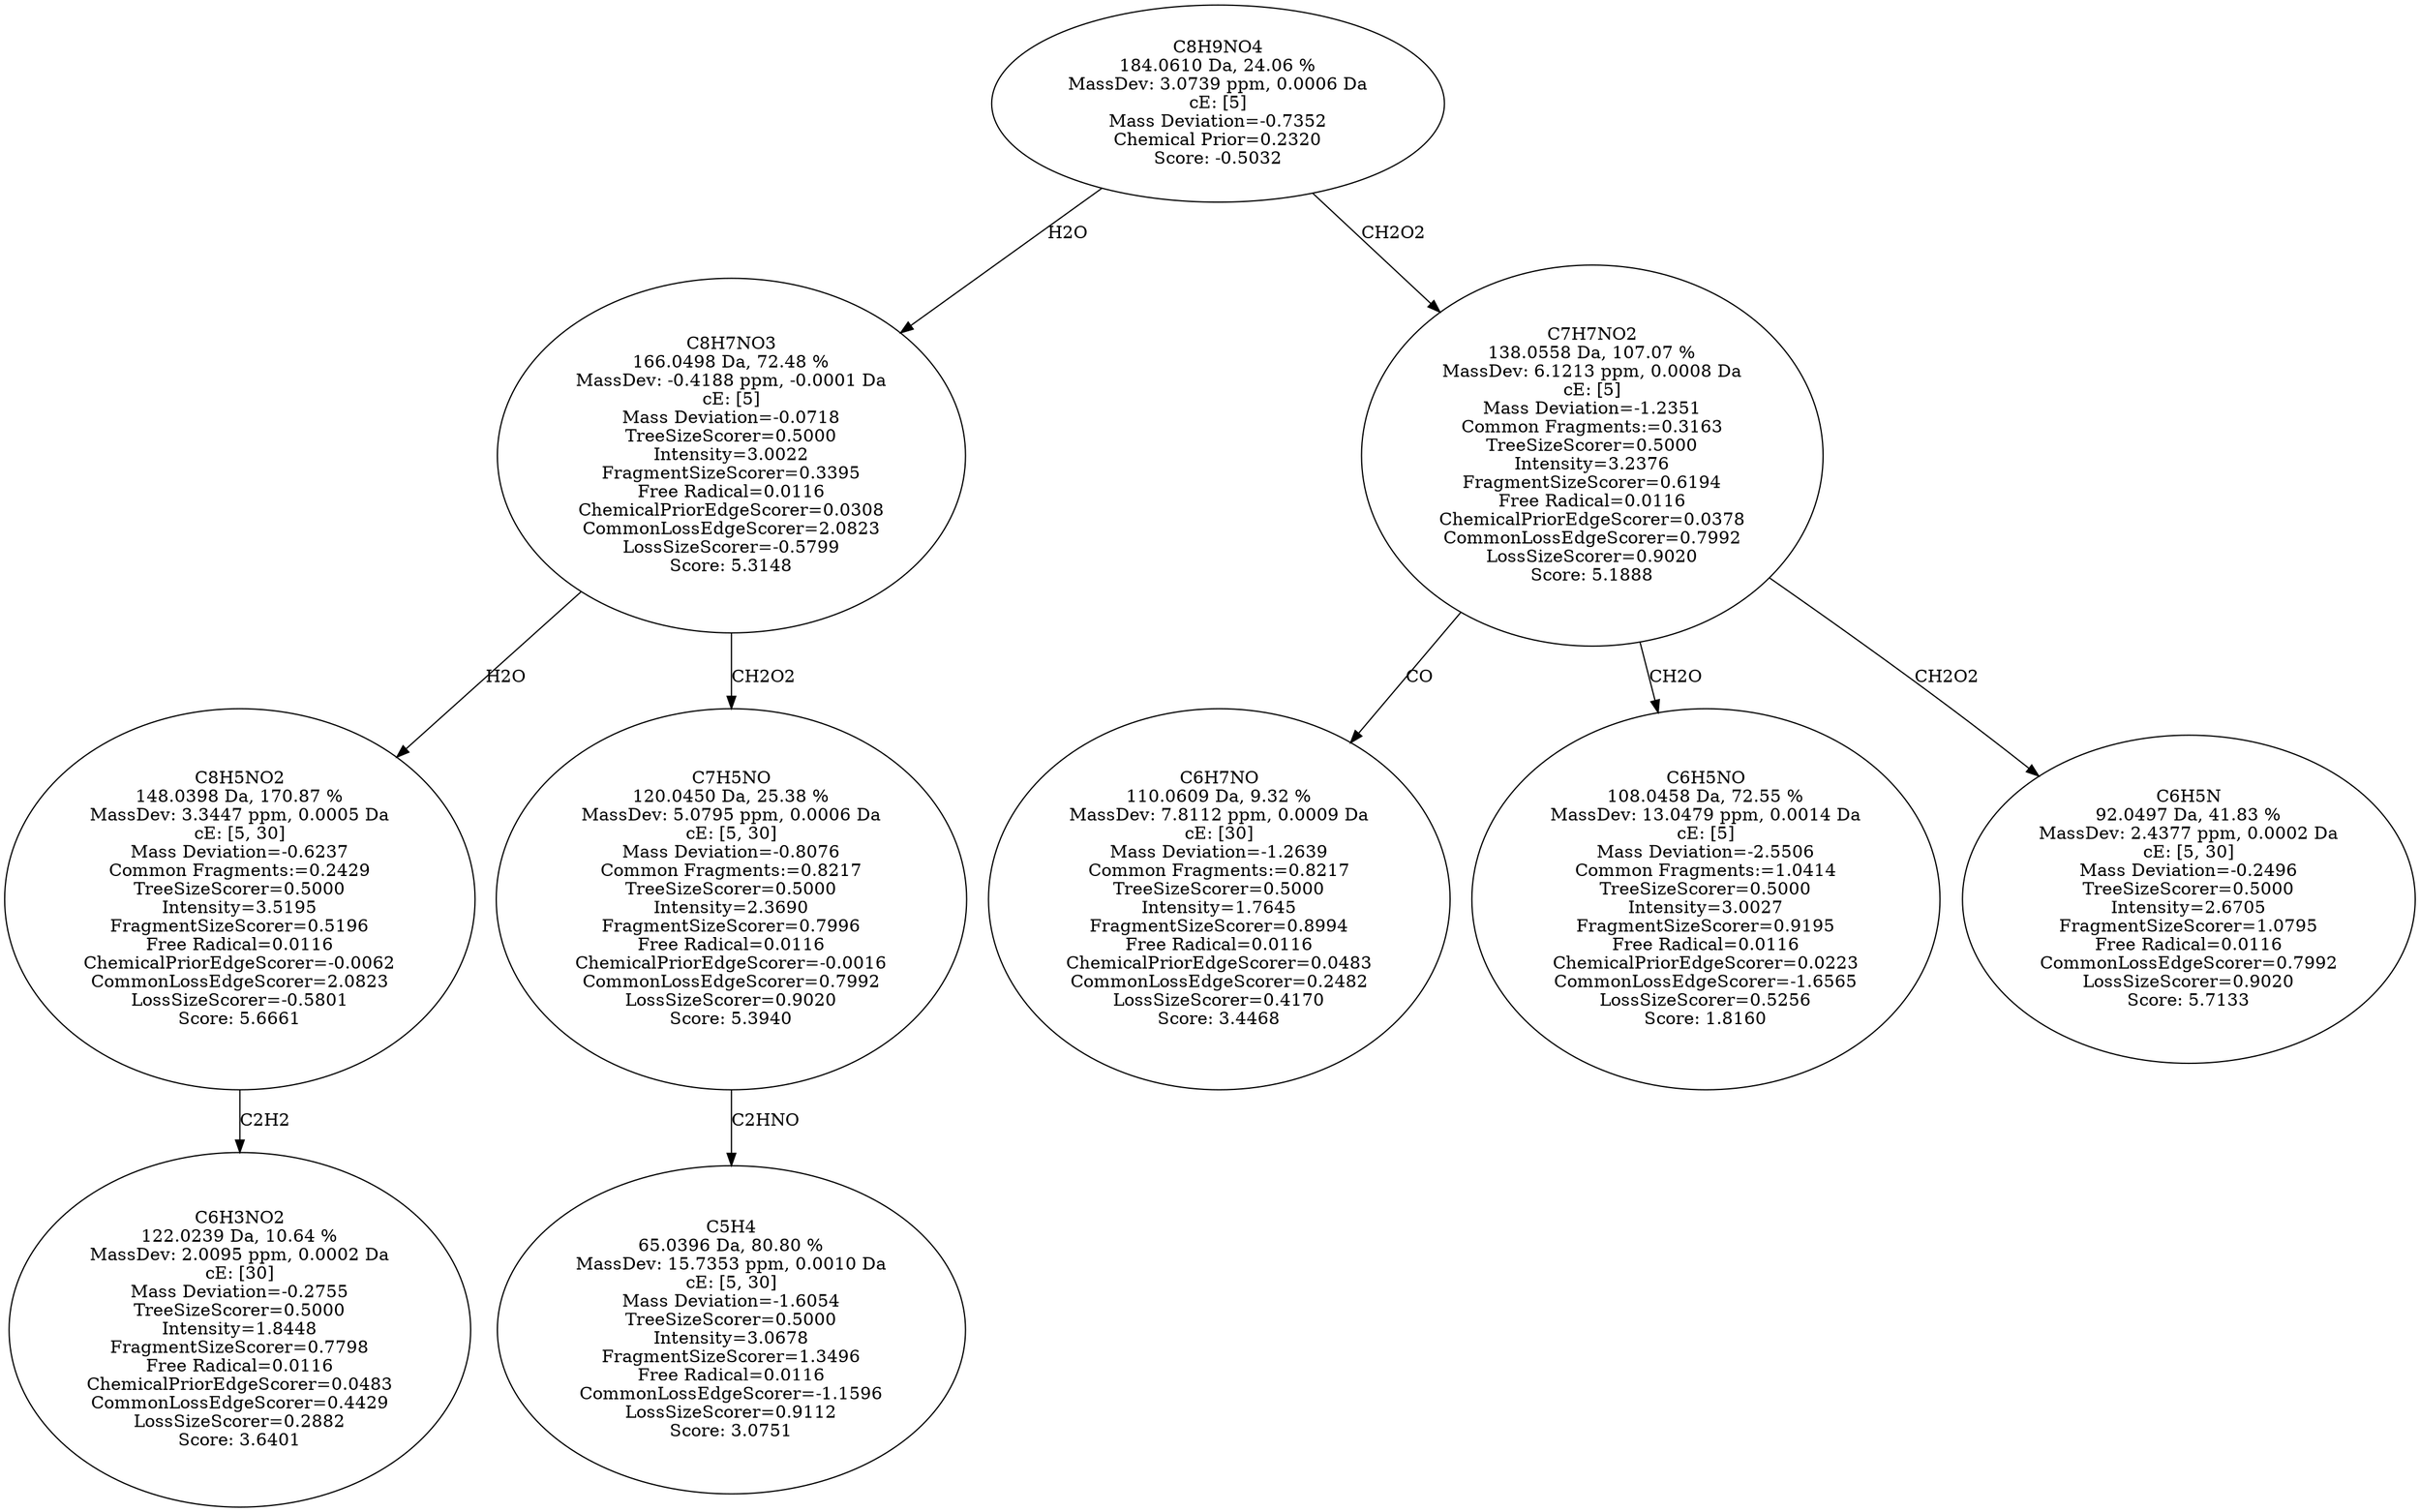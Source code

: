 strict digraph {
v1 [label="C6H3NO2\n122.0239 Da, 10.64 %\nMassDev: 2.0095 ppm, 0.0002 Da\ncE: [30]\nMass Deviation=-0.2755\nTreeSizeScorer=0.5000\nIntensity=1.8448\nFragmentSizeScorer=0.7798\nFree Radical=0.0116\nChemicalPriorEdgeScorer=0.0483\nCommonLossEdgeScorer=0.4429\nLossSizeScorer=0.2882\nScore: 3.6401"];
v2 [label="C8H5NO2\n148.0398 Da, 170.87 %\nMassDev: 3.3447 ppm, 0.0005 Da\ncE: [5, 30]\nMass Deviation=-0.6237\nCommon Fragments:=0.2429\nTreeSizeScorer=0.5000\nIntensity=3.5195\nFragmentSizeScorer=0.5196\nFree Radical=0.0116\nChemicalPriorEdgeScorer=-0.0062\nCommonLossEdgeScorer=2.0823\nLossSizeScorer=-0.5801\nScore: 5.6661"];
v3 [label="C5H4\n65.0396 Da, 80.80 %\nMassDev: 15.7353 ppm, 0.0010 Da\ncE: [5, 30]\nMass Deviation=-1.6054\nTreeSizeScorer=0.5000\nIntensity=3.0678\nFragmentSizeScorer=1.3496\nFree Radical=0.0116\nCommonLossEdgeScorer=-1.1596\nLossSizeScorer=0.9112\nScore: 3.0751"];
v4 [label="C7H5NO\n120.0450 Da, 25.38 %\nMassDev: 5.0795 ppm, 0.0006 Da\ncE: [5, 30]\nMass Deviation=-0.8076\nCommon Fragments:=0.8217\nTreeSizeScorer=0.5000\nIntensity=2.3690\nFragmentSizeScorer=0.7996\nFree Radical=0.0116\nChemicalPriorEdgeScorer=-0.0016\nCommonLossEdgeScorer=0.7992\nLossSizeScorer=0.9020\nScore: 5.3940"];
v5 [label="C8H7NO3\n166.0498 Da, 72.48 %\nMassDev: -0.4188 ppm, -0.0001 Da\ncE: [5]\nMass Deviation=-0.0718\nTreeSizeScorer=0.5000\nIntensity=3.0022\nFragmentSizeScorer=0.3395\nFree Radical=0.0116\nChemicalPriorEdgeScorer=0.0308\nCommonLossEdgeScorer=2.0823\nLossSizeScorer=-0.5799\nScore: 5.3148"];
v6 [label="C6H7NO\n110.0609 Da, 9.32 %\nMassDev: 7.8112 ppm, 0.0009 Da\ncE: [30]\nMass Deviation=-1.2639\nCommon Fragments:=0.8217\nTreeSizeScorer=0.5000\nIntensity=1.7645\nFragmentSizeScorer=0.8994\nFree Radical=0.0116\nChemicalPriorEdgeScorer=0.0483\nCommonLossEdgeScorer=0.2482\nLossSizeScorer=0.4170\nScore: 3.4468"];
v7 [label="C6H5NO\n108.0458 Da, 72.55 %\nMassDev: 13.0479 ppm, 0.0014 Da\ncE: [5]\nMass Deviation=-2.5506\nCommon Fragments:=1.0414\nTreeSizeScorer=0.5000\nIntensity=3.0027\nFragmentSizeScorer=0.9195\nFree Radical=0.0116\nChemicalPriorEdgeScorer=0.0223\nCommonLossEdgeScorer=-1.6565\nLossSizeScorer=0.5256\nScore: 1.8160"];
v8 [label="C6H5N\n92.0497 Da, 41.83 %\nMassDev: 2.4377 ppm, 0.0002 Da\ncE: [5, 30]\nMass Deviation=-0.2496\nTreeSizeScorer=0.5000\nIntensity=2.6705\nFragmentSizeScorer=1.0795\nFree Radical=0.0116\nCommonLossEdgeScorer=0.7992\nLossSizeScorer=0.9020\nScore: 5.7133"];
v9 [label="C7H7NO2\n138.0558 Da, 107.07 %\nMassDev: 6.1213 ppm, 0.0008 Da\ncE: [5]\nMass Deviation=-1.2351\nCommon Fragments:=0.3163\nTreeSizeScorer=0.5000\nIntensity=3.2376\nFragmentSizeScorer=0.6194\nFree Radical=0.0116\nChemicalPriorEdgeScorer=0.0378\nCommonLossEdgeScorer=0.7992\nLossSizeScorer=0.9020\nScore: 5.1888"];
v10 [label="C8H9NO4\n184.0610 Da, 24.06 %\nMassDev: 3.0739 ppm, 0.0006 Da\ncE: [5]\nMass Deviation=-0.7352\nChemical Prior=0.2320\nScore: -0.5032"];
v2 -> v1 [label="C2H2"];
v5 -> v2 [label="H2O"];
v4 -> v3 [label="C2HNO"];
v5 -> v4 [label="CH2O2"];
v10 -> v5 [label="H2O"];
v9 -> v6 [label="CO"];
v9 -> v7 [label="CH2O"];
v9 -> v8 [label="CH2O2"];
v10 -> v9 [label="CH2O2"];
}